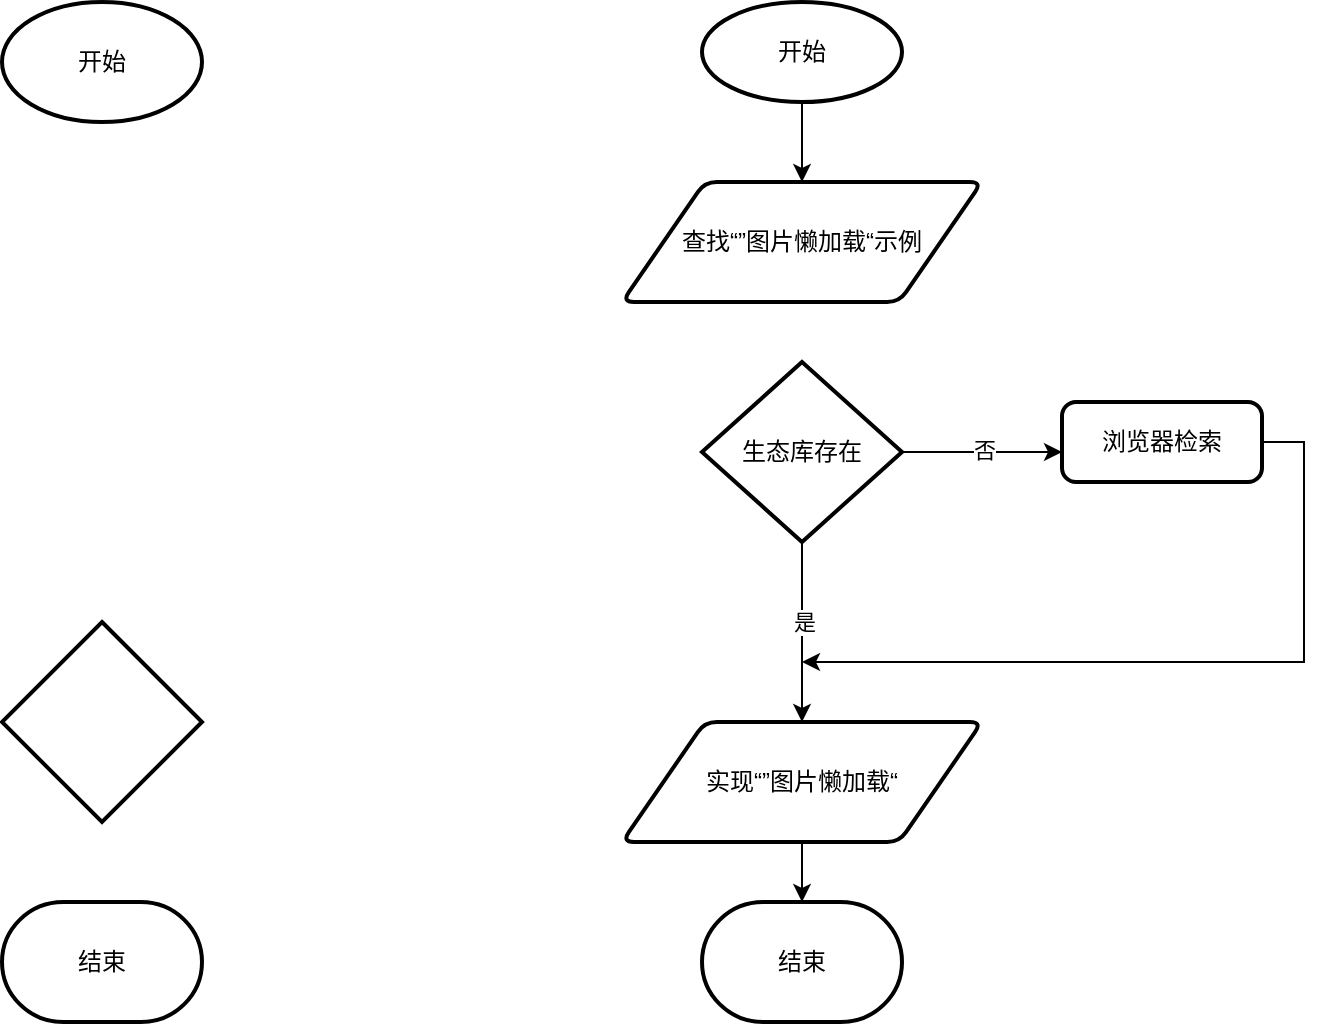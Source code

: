 <mxfile version="23.1.5" type="github">
  <diagram name="第 1 页" id="DFeqoX7XoJ7h4Axd3I3a">
    <mxGraphModel dx="1434" dy="758" grid="1" gridSize="10" guides="1" tooltips="1" connect="1" arrows="1" fold="1" page="1" pageScale="1" pageWidth="827" pageHeight="1169" math="0" shadow="0">
      <root>
        <mxCell id="0" />
        <mxCell id="1" parent="0" />
        <mxCell id="LbwR-upbL5ASRbwtkVor-2" value="开始" style="strokeWidth=2;html=1;shape=mxgraph.flowchart.start_1;whiteSpace=wrap;" vertex="1" parent="1">
          <mxGeometry x="190" y="120" width="100" height="60" as="geometry" />
        </mxCell>
        <mxCell id="LbwR-upbL5ASRbwtkVor-3" value="结束" style="strokeWidth=2;html=1;shape=mxgraph.flowchart.terminator;whiteSpace=wrap;" vertex="1" parent="1">
          <mxGeometry x="190" y="570" width="100" height="60" as="geometry" />
        </mxCell>
        <mxCell id="LbwR-upbL5ASRbwtkVor-17" style="edgeStyle=orthogonalEdgeStyle;rounded=0;orthogonalLoop=1;jettySize=auto;html=1;" edge="1" parent="1" source="LbwR-upbL5ASRbwtkVor-4">
          <mxGeometry relative="1" as="geometry">
            <mxPoint x="590" y="450" as="targetPoint" />
            <Array as="points">
              <mxPoint x="841" y="340" />
            </Array>
          </mxGeometry>
        </mxCell>
        <mxCell id="LbwR-upbL5ASRbwtkVor-4" value="浏览器检索" style="rounded=1;whiteSpace=wrap;html=1;absoluteArcSize=1;arcSize=14;strokeWidth=2;" vertex="1" parent="1">
          <mxGeometry x="720" y="320" width="100" height="40" as="geometry" />
        </mxCell>
        <mxCell id="LbwR-upbL5ASRbwtkVor-5" value="" style="strokeWidth=2;html=1;shape=mxgraph.flowchart.decision;whiteSpace=wrap;" vertex="1" parent="1">
          <mxGeometry x="190" y="430" width="100" height="100" as="geometry" />
        </mxCell>
        <mxCell id="LbwR-upbL5ASRbwtkVor-6" value="实现“”图片懒加载“" style="shape=parallelogram;html=1;strokeWidth=2;perimeter=parallelogramPerimeter;whiteSpace=wrap;rounded=1;arcSize=12;size=0.23;" vertex="1" parent="1">
          <mxGeometry x="500" y="480" width="180" height="60" as="geometry" />
        </mxCell>
        <mxCell id="LbwR-upbL5ASRbwtkVor-19" value="" style="edgeStyle=orthogonalEdgeStyle;rounded=0;orthogonalLoop=1;jettySize=auto;html=1;" edge="1" parent="1" source="LbwR-upbL5ASRbwtkVor-7" target="LbwR-upbL5ASRbwtkVor-12">
          <mxGeometry relative="1" as="geometry" />
        </mxCell>
        <mxCell id="LbwR-upbL5ASRbwtkVor-7" value="开始" style="strokeWidth=2;html=1;shape=mxgraph.flowchart.start_1;whiteSpace=wrap;" vertex="1" parent="1">
          <mxGeometry x="540" y="120" width="100" height="50" as="geometry" />
        </mxCell>
        <mxCell id="LbwR-upbL5ASRbwtkVor-8" value="结束" style="strokeWidth=2;html=1;shape=mxgraph.flowchart.terminator;whiteSpace=wrap;" vertex="1" parent="1">
          <mxGeometry x="540" y="570" width="100" height="60" as="geometry" />
        </mxCell>
        <mxCell id="LbwR-upbL5ASRbwtkVor-13" value="" style="edgeStyle=orthogonalEdgeStyle;rounded=0;orthogonalLoop=1;jettySize=auto;html=1;" edge="1" parent="1" source="LbwR-upbL5ASRbwtkVor-10" target="LbwR-upbL5ASRbwtkVor-6">
          <mxGeometry relative="1" as="geometry" />
        </mxCell>
        <mxCell id="LbwR-upbL5ASRbwtkVor-15" value="是" style="edgeLabel;html=1;align=center;verticalAlign=middle;resizable=0;points=[];" vertex="1" connectable="0" parent="LbwR-upbL5ASRbwtkVor-13">
          <mxGeometry x="-0.111" y="1" relative="1" as="geometry">
            <mxPoint as="offset" />
          </mxGeometry>
        </mxCell>
        <mxCell id="LbwR-upbL5ASRbwtkVor-14" style="edgeStyle=orthogonalEdgeStyle;rounded=0;orthogonalLoop=1;jettySize=auto;html=1;exitX=1;exitY=0.5;exitDx=0;exitDy=0;exitPerimeter=0;" edge="1" parent="1" source="LbwR-upbL5ASRbwtkVor-10">
          <mxGeometry relative="1" as="geometry">
            <mxPoint x="720" y="345" as="targetPoint" />
          </mxGeometry>
        </mxCell>
        <mxCell id="LbwR-upbL5ASRbwtkVor-16" value="否" style="edgeLabel;html=1;align=center;verticalAlign=middle;resizable=0;points=[];" vertex="1" connectable="0" parent="LbwR-upbL5ASRbwtkVor-14">
          <mxGeometry x="-0.006" y="1" relative="1" as="geometry">
            <mxPoint y="-1" as="offset" />
          </mxGeometry>
        </mxCell>
        <mxCell id="LbwR-upbL5ASRbwtkVor-10" value="生态库存在" style="strokeWidth=2;html=1;shape=mxgraph.flowchart.decision;whiteSpace=wrap;" vertex="1" parent="1">
          <mxGeometry x="540" y="300" width="100" height="90" as="geometry" />
        </mxCell>
        <mxCell id="LbwR-upbL5ASRbwtkVor-12" value="查找“”图片懒加载“示例" style="shape=parallelogram;html=1;strokeWidth=2;perimeter=parallelogramPerimeter;whiteSpace=wrap;rounded=1;arcSize=12;size=0.23;" vertex="1" parent="1">
          <mxGeometry x="500" y="210" width="180" height="60" as="geometry" />
        </mxCell>
        <mxCell id="LbwR-upbL5ASRbwtkVor-18" style="edgeStyle=orthogonalEdgeStyle;rounded=0;orthogonalLoop=1;jettySize=auto;html=1;exitX=0.5;exitY=1;exitDx=0;exitDy=0;entryX=0.5;entryY=0;entryDx=0;entryDy=0;entryPerimeter=0;" edge="1" parent="1" source="LbwR-upbL5ASRbwtkVor-6" target="LbwR-upbL5ASRbwtkVor-8">
          <mxGeometry relative="1" as="geometry" />
        </mxCell>
      </root>
    </mxGraphModel>
  </diagram>
</mxfile>
